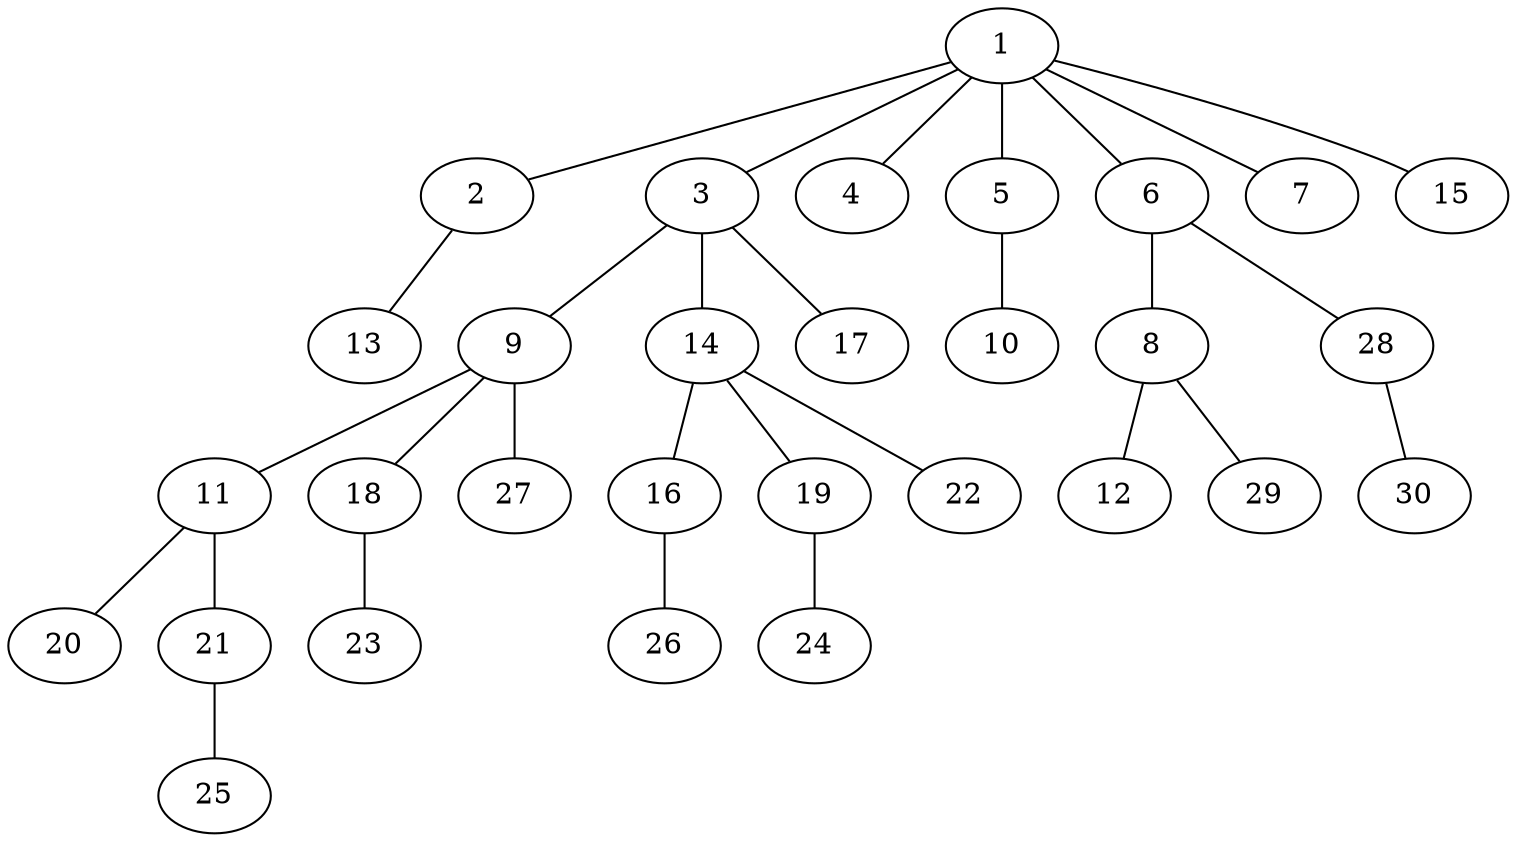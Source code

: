 graph graphname {1--2
1--3
1--4
1--5
1--6
1--7
1--15
2--13
3--9
3--14
3--17
5--10
6--8
6--28
8--12
8--29
9--11
9--18
9--27
11--20
11--21
14--16
14--19
14--22
16--26
18--23
19--24
21--25
28--30
}